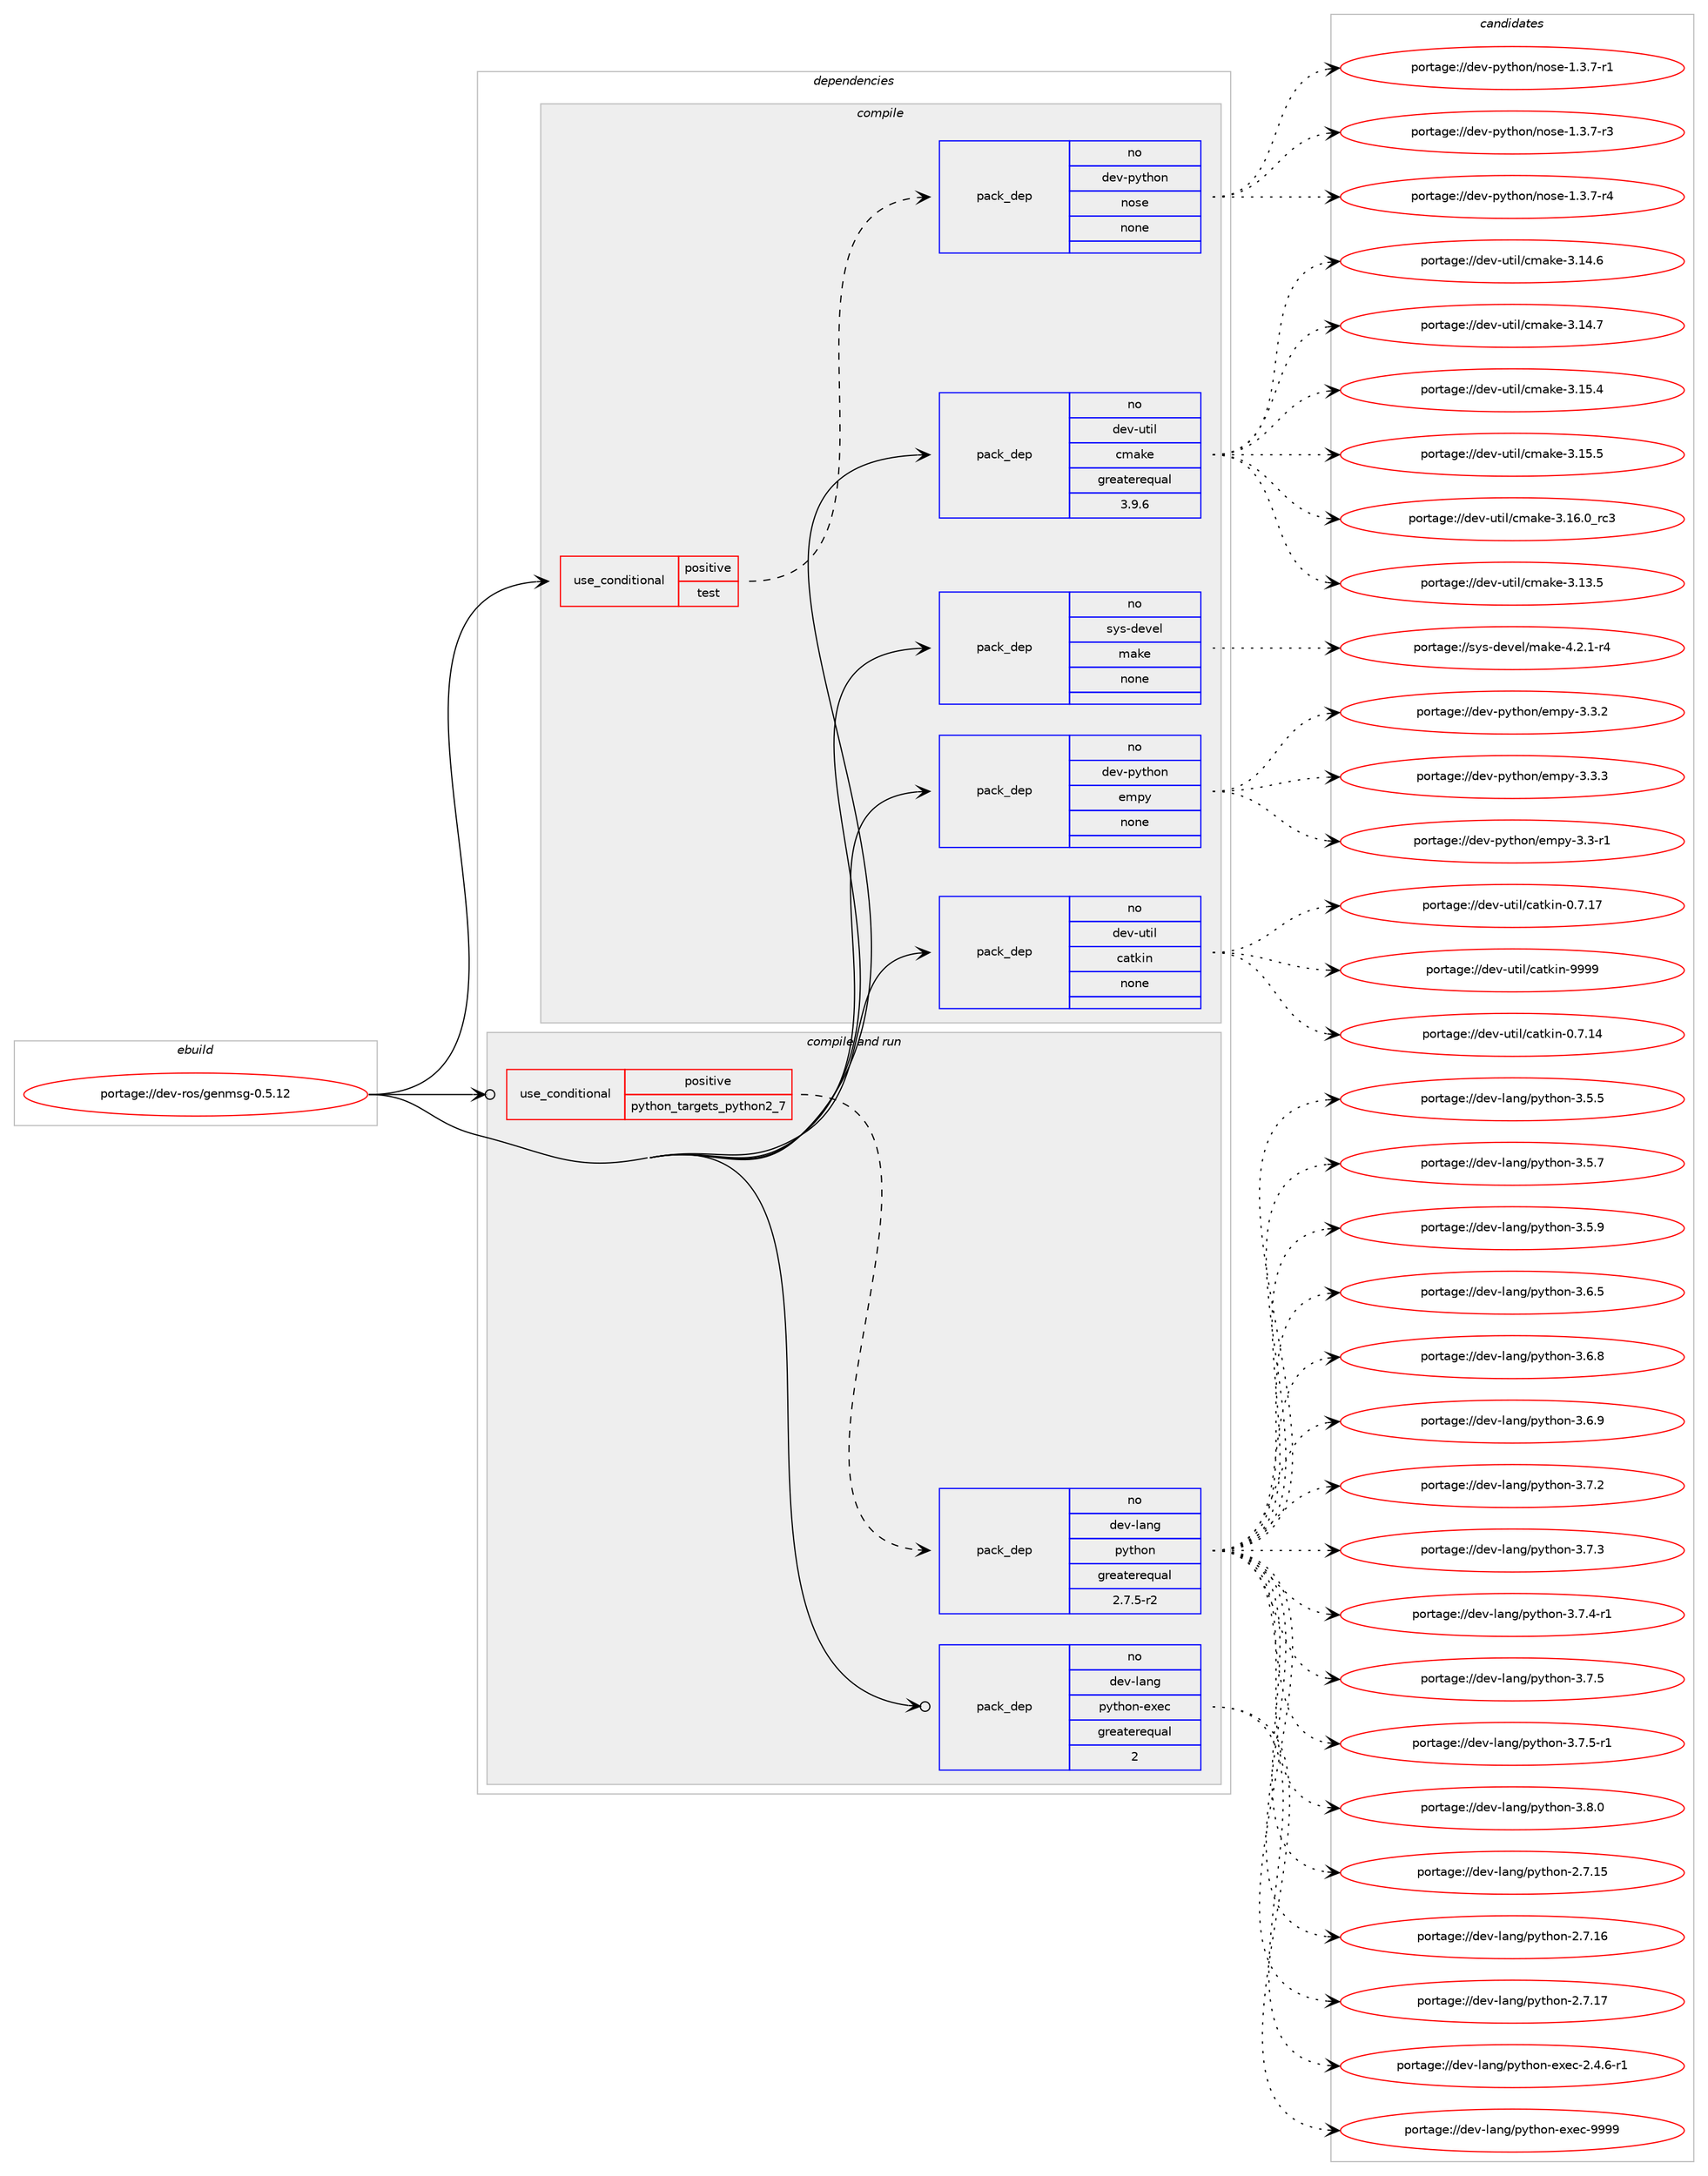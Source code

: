 digraph prolog {

# *************
# Graph options
# *************

newrank=true;
concentrate=true;
compound=true;
graph [rankdir=LR,fontname=Helvetica,fontsize=10,ranksep=1.5];#, ranksep=2.5, nodesep=0.2];
edge  [arrowhead=vee];
node  [fontname=Helvetica,fontsize=10];

# **********
# The ebuild
# **********

subgraph cluster_leftcol {
color=gray;
rank=same;
label=<<i>ebuild</i>>;
id [label="portage://dev-ros/genmsg-0.5.12", color=red, width=4, href="../dev-ros/genmsg-0.5.12.svg"];
}

# ****************
# The dependencies
# ****************

subgraph cluster_midcol {
color=gray;
label=<<i>dependencies</i>>;
subgraph cluster_compile {
fillcolor="#eeeeee";
style=filled;
label=<<i>compile</i>>;
subgraph cond42652 {
dependency187862 [label=<<TABLE BORDER="0" CELLBORDER="1" CELLSPACING="0" CELLPADDING="4"><TR><TD ROWSPAN="3" CELLPADDING="10">use_conditional</TD></TR><TR><TD>positive</TD></TR><TR><TD>test</TD></TR></TABLE>>, shape=none, color=red];
subgraph pack141782 {
dependency187863 [label=<<TABLE BORDER="0" CELLBORDER="1" CELLSPACING="0" CELLPADDING="4" WIDTH="220"><TR><TD ROWSPAN="6" CELLPADDING="30">pack_dep</TD></TR><TR><TD WIDTH="110">no</TD></TR><TR><TD>dev-python</TD></TR><TR><TD>nose</TD></TR><TR><TD>none</TD></TR><TR><TD></TD></TR></TABLE>>, shape=none, color=blue];
}
dependency187862:e -> dependency187863:w [weight=20,style="dashed",arrowhead="vee"];
}
id:e -> dependency187862:w [weight=20,style="solid",arrowhead="vee"];
subgraph pack141783 {
dependency187864 [label=<<TABLE BORDER="0" CELLBORDER="1" CELLSPACING="0" CELLPADDING="4" WIDTH="220"><TR><TD ROWSPAN="6" CELLPADDING="30">pack_dep</TD></TR><TR><TD WIDTH="110">no</TD></TR><TR><TD>dev-python</TD></TR><TR><TD>empy</TD></TR><TR><TD>none</TD></TR><TR><TD></TD></TR></TABLE>>, shape=none, color=blue];
}
id:e -> dependency187864:w [weight=20,style="solid",arrowhead="vee"];
subgraph pack141784 {
dependency187865 [label=<<TABLE BORDER="0" CELLBORDER="1" CELLSPACING="0" CELLPADDING="4" WIDTH="220"><TR><TD ROWSPAN="6" CELLPADDING="30">pack_dep</TD></TR><TR><TD WIDTH="110">no</TD></TR><TR><TD>dev-util</TD></TR><TR><TD>catkin</TD></TR><TR><TD>none</TD></TR><TR><TD></TD></TR></TABLE>>, shape=none, color=blue];
}
id:e -> dependency187865:w [weight=20,style="solid",arrowhead="vee"];
subgraph pack141785 {
dependency187866 [label=<<TABLE BORDER="0" CELLBORDER="1" CELLSPACING="0" CELLPADDING="4" WIDTH="220"><TR><TD ROWSPAN="6" CELLPADDING="30">pack_dep</TD></TR><TR><TD WIDTH="110">no</TD></TR><TR><TD>dev-util</TD></TR><TR><TD>cmake</TD></TR><TR><TD>greaterequal</TD></TR><TR><TD>3.9.6</TD></TR></TABLE>>, shape=none, color=blue];
}
id:e -> dependency187866:w [weight=20,style="solid",arrowhead="vee"];
subgraph pack141786 {
dependency187867 [label=<<TABLE BORDER="0" CELLBORDER="1" CELLSPACING="0" CELLPADDING="4" WIDTH="220"><TR><TD ROWSPAN="6" CELLPADDING="30">pack_dep</TD></TR><TR><TD WIDTH="110">no</TD></TR><TR><TD>sys-devel</TD></TR><TR><TD>make</TD></TR><TR><TD>none</TD></TR><TR><TD></TD></TR></TABLE>>, shape=none, color=blue];
}
id:e -> dependency187867:w [weight=20,style="solid",arrowhead="vee"];
}
subgraph cluster_compileandrun {
fillcolor="#eeeeee";
style=filled;
label=<<i>compile and run</i>>;
subgraph cond42653 {
dependency187868 [label=<<TABLE BORDER="0" CELLBORDER="1" CELLSPACING="0" CELLPADDING="4"><TR><TD ROWSPAN="3" CELLPADDING="10">use_conditional</TD></TR><TR><TD>positive</TD></TR><TR><TD>python_targets_python2_7</TD></TR></TABLE>>, shape=none, color=red];
subgraph pack141787 {
dependency187869 [label=<<TABLE BORDER="0" CELLBORDER="1" CELLSPACING="0" CELLPADDING="4" WIDTH="220"><TR><TD ROWSPAN="6" CELLPADDING="30">pack_dep</TD></TR><TR><TD WIDTH="110">no</TD></TR><TR><TD>dev-lang</TD></TR><TR><TD>python</TD></TR><TR><TD>greaterequal</TD></TR><TR><TD>2.7.5-r2</TD></TR></TABLE>>, shape=none, color=blue];
}
dependency187868:e -> dependency187869:w [weight=20,style="dashed",arrowhead="vee"];
}
id:e -> dependency187868:w [weight=20,style="solid",arrowhead="odotvee"];
subgraph pack141788 {
dependency187870 [label=<<TABLE BORDER="0" CELLBORDER="1" CELLSPACING="0" CELLPADDING="4" WIDTH="220"><TR><TD ROWSPAN="6" CELLPADDING="30">pack_dep</TD></TR><TR><TD WIDTH="110">no</TD></TR><TR><TD>dev-lang</TD></TR><TR><TD>python-exec</TD></TR><TR><TD>greaterequal</TD></TR><TR><TD>2</TD></TR></TABLE>>, shape=none, color=blue];
}
id:e -> dependency187870:w [weight=20,style="solid",arrowhead="odotvee"];
}
subgraph cluster_run {
fillcolor="#eeeeee";
style=filled;
label=<<i>run</i>>;
}
}

# **************
# The candidates
# **************

subgraph cluster_choices {
rank=same;
color=gray;
label=<<i>candidates</i>>;

subgraph choice141782 {
color=black;
nodesep=1;
choiceportage10010111845112121116104111110471101111151014549465146554511449 [label="portage://dev-python/nose-1.3.7-r1", color=red, width=4,href="../dev-python/nose-1.3.7-r1.svg"];
choiceportage10010111845112121116104111110471101111151014549465146554511451 [label="portage://dev-python/nose-1.3.7-r3", color=red, width=4,href="../dev-python/nose-1.3.7-r3.svg"];
choiceportage10010111845112121116104111110471101111151014549465146554511452 [label="portage://dev-python/nose-1.3.7-r4", color=red, width=4,href="../dev-python/nose-1.3.7-r4.svg"];
dependency187863:e -> choiceportage10010111845112121116104111110471101111151014549465146554511449:w [style=dotted,weight="100"];
dependency187863:e -> choiceportage10010111845112121116104111110471101111151014549465146554511451:w [style=dotted,weight="100"];
dependency187863:e -> choiceportage10010111845112121116104111110471101111151014549465146554511452:w [style=dotted,weight="100"];
}
subgraph choice141783 {
color=black;
nodesep=1;
choiceportage1001011184511212111610411111047101109112121455146514511449 [label="portage://dev-python/empy-3.3-r1", color=red, width=4,href="../dev-python/empy-3.3-r1.svg"];
choiceportage1001011184511212111610411111047101109112121455146514650 [label="portage://dev-python/empy-3.3.2", color=red, width=4,href="../dev-python/empy-3.3.2.svg"];
choiceportage1001011184511212111610411111047101109112121455146514651 [label="portage://dev-python/empy-3.3.3", color=red, width=4,href="../dev-python/empy-3.3.3.svg"];
dependency187864:e -> choiceportage1001011184511212111610411111047101109112121455146514511449:w [style=dotted,weight="100"];
dependency187864:e -> choiceportage1001011184511212111610411111047101109112121455146514650:w [style=dotted,weight="100"];
dependency187864:e -> choiceportage1001011184511212111610411111047101109112121455146514651:w [style=dotted,weight="100"];
}
subgraph choice141784 {
color=black;
nodesep=1;
choiceportage1001011184511711610510847999711610710511045484655464952 [label="portage://dev-util/catkin-0.7.14", color=red, width=4,href="../dev-util/catkin-0.7.14.svg"];
choiceportage1001011184511711610510847999711610710511045484655464955 [label="portage://dev-util/catkin-0.7.17", color=red, width=4,href="../dev-util/catkin-0.7.17.svg"];
choiceportage100101118451171161051084799971161071051104557575757 [label="portage://dev-util/catkin-9999", color=red, width=4,href="../dev-util/catkin-9999.svg"];
dependency187865:e -> choiceportage1001011184511711610510847999711610710511045484655464952:w [style=dotted,weight="100"];
dependency187865:e -> choiceportage1001011184511711610510847999711610710511045484655464955:w [style=dotted,weight="100"];
dependency187865:e -> choiceportage100101118451171161051084799971161071051104557575757:w [style=dotted,weight="100"];
}
subgraph choice141785 {
color=black;
nodesep=1;
choiceportage1001011184511711610510847991099710710145514649514653 [label="portage://dev-util/cmake-3.13.5", color=red, width=4,href="../dev-util/cmake-3.13.5.svg"];
choiceportage1001011184511711610510847991099710710145514649524654 [label="portage://dev-util/cmake-3.14.6", color=red, width=4,href="../dev-util/cmake-3.14.6.svg"];
choiceportage1001011184511711610510847991099710710145514649524655 [label="portage://dev-util/cmake-3.14.7", color=red, width=4,href="../dev-util/cmake-3.14.7.svg"];
choiceportage1001011184511711610510847991099710710145514649534652 [label="portage://dev-util/cmake-3.15.4", color=red, width=4,href="../dev-util/cmake-3.15.4.svg"];
choiceportage1001011184511711610510847991099710710145514649534653 [label="portage://dev-util/cmake-3.15.5", color=red, width=4,href="../dev-util/cmake-3.15.5.svg"];
choiceportage1001011184511711610510847991099710710145514649544648951149951 [label="portage://dev-util/cmake-3.16.0_rc3", color=red, width=4,href="../dev-util/cmake-3.16.0_rc3.svg"];
dependency187866:e -> choiceportage1001011184511711610510847991099710710145514649514653:w [style=dotted,weight="100"];
dependency187866:e -> choiceportage1001011184511711610510847991099710710145514649524654:w [style=dotted,weight="100"];
dependency187866:e -> choiceportage1001011184511711610510847991099710710145514649524655:w [style=dotted,weight="100"];
dependency187866:e -> choiceportage1001011184511711610510847991099710710145514649534652:w [style=dotted,weight="100"];
dependency187866:e -> choiceportage1001011184511711610510847991099710710145514649534653:w [style=dotted,weight="100"];
dependency187866:e -> choiceportage1001011184511711610510847991099710710145514649544648951149951:w [style=dotted,weight="100"];
}
subgraph choice141786 {
color=black;
nodesep=1;
choiceportage1151211154510010111810110847109971071014552465046494511452 [label="portage://sys-devel/make-4.2.1-r4", color=red, width=4,href="../sys-devel/make-4.2.1-r4.svg"];
dependency187867:e -> choiceportage1151211154510010111810110847109971071014552465046494511452:w [style=dotted,weight="100"];
}
subgraph choice141787 {
color=black;
nodesep=1;
choiceportage10010111845108971101034711212111610411111045504655464953 [label="portage://dev-lang/python-2.7.15", color=red, width=4,href="../dev-lang/python-2.7.15.svg"];
choiceportage10010111845108971101034711212111610411111045504655464954 [label="portage://dev-lang/python-2.7.16", color=red, width=4,href="../dev-lang/python-2.7.16.svg"];
choiceportage10010111845108971101034711212111610411111045504655464955 [label="portage://dev-lang/python-2.7.17", color=red, width=4,href="../dev-lang/python-2.7.17.svg"];
choiceportage100101118451089711010347112121116104111110455146534653 [label="portage://dev-lang/python-3.5.5", color=red, width=4,href="../dev-lang/python-3.5.5.svg"];
choiceportage100101118451089711010347112121116104111110455146534655 [label="portage://dev-lang/python-3.5.7", color=red, width=4,href="../dev-lang/python-3.5.7.svg"];
choiceportage100101118451089711010347112121116104111110455146534657 [label="portage://dev-lang/python-3.5.9", color=red, width=4,href="../dev-lang/python-3.5.9.svg"];
choiceportage100101118451089711010347112121116104111110455146544653 [label="portage://dev-lang/python-3.6.5", color=red, width=4,href="../dev-lang/python-3.6.5.svg"];
choiceportage100101118451089711010347112121116104111110455146544656 [label="portage://dev-lang/python-3.6.8", color=red, width=4,href="../dev-lang/python-3.6.8.svg"];
choiceportage100101118451089711010347112121116104111110455146544657 [label="portage://dev-lang/python-3.6.9", color=red, width=4,href="../dev-lang/python-3.6.9.svg"];
choiceportage100101118451089711010347112121116104111110455146554650 [label="portage://dev-lang/python-3.7.2", color=red, width=4,href="../dev-lang/python-3.7.2.svg"];
choiceportage100101118451089711010347112121116104111110455146554651 [label="portage://dev-lang/python-3.7.3", color=red, width=4,href="../dev-lang/python-3.7.3.svg"];
choiceportage1001011184510897110103471121211161041111104551465546524511449 [label="portage://dev-lang/python-3.7.4-r1", color=red, width=4,href="../dev-lang/python-3.7.4-r1.svg"];
choiceportage100101118451089711010347112121116104111110455146554653 [label="portage://dev-lang/python-3.7.5", color=red, width=4,href="../dev-lang/python-3.7.5.svg"];
choiceportage1001011184510897110103471121211161041111104551465546534511449 [label="portage://dev-lang/python-3.7.5-r1", color=red, width=4,href="../dev-lang/python-3.7.5-r1.svg"];
choiceportage100101118451089711010347112121116104111110455146564648 [label="portage://dev-lang/python-3.8.0", color=red, width=4,href="../dev-lang/python-3.8.0.svg"];
dependency187869:e -> choiceportage10010111845108971101034711212111610411111045504655464953:w [style=dotted,weight="100"];
dependency187869:e -> choiceportage10010111845108971101034711212111610411111045504655464954:w [style=dotted,weight="100"];
dependency187869:e -> choiceportage10010111845108971101034711212111610411111045504655464955:w [style=dotted,weight="100"];
dependency187869:e -> choiceportage100101118451089711010347112121116104111110455146534653:w [style=dotted,weight="100"];
dependency187869:e -> choiceportage100101118451089711010347112121116104111110455146534655:w [style=dotted,weight="100"];
dependency187869:e -> choiceportage100101118451089711010347112121116104111110455146534657:w [style=dotted,weight="100"];
dependency187869:e -> choiceportage100101118451089711010347112121116104111110455146544653:w [style=dotted,weight="100"];
dependency187869:e -> choiceportage100101118451089711010347112121116104111110455146544656:w [style=dotted,weight="100"];
dependency187869:e -> choiceportage100101118451089711010347112121116104111110455146544657:w [style=dotted,weight="100"];
dependency187869:e -> choiceportage100101118451089711010347112121116104111110455146554650:w [style=dotted,weight="100"];
dependency187869:e -> choiceportage100101118451089711010347112121116104111110455146554651:w [style=dotted,weight="100"];
dependency187869:e -> choiceportage1001011184510897110103471121211161041111104551465546524511449:w [style=dotted,weight="100"];
dependency187869:e -> choiceportage100101118451089711010347112121116104111110455146554653:w [style=dotted,weight="100"];
dependency187869:e -> choiceportage1001011184510897110103471121211161041111104551465546534511449:w [style=dotted,weight="100"];
dependency187869:e -> choiceportage100101118451089711010347112121116104111110455146564648:w [style=dotted,weight="100"];
}
subgraph choice141788 {
color=black;
nodesep=1;
choiceportage10010111845108971101034711212111610411111045101120101994550465246544511449 [label="portage://dev-lang/python-exec-2.4.6-r1", color=red, width=4,href="../dev-lang/python-exec-2.4.6-r1.svg"];
choiceportage10010111845108971101034711212111610411111045101120101994557575757 [label="portage://dev-lang/python-exec-9999", color=red, width=4,href="../dev-lang/python-exec-9999.svg"];
dependency187870:e -> choiceportage10010111845108971101034711212111610411111045101120101994550465246544511449:w [style=dotted,weight="100"];
dependency187870:e -> choiceportage10010111845108971101034711212111610411111045101120101994557575757:w [style=dotted,weight="100"];
}
}

}
